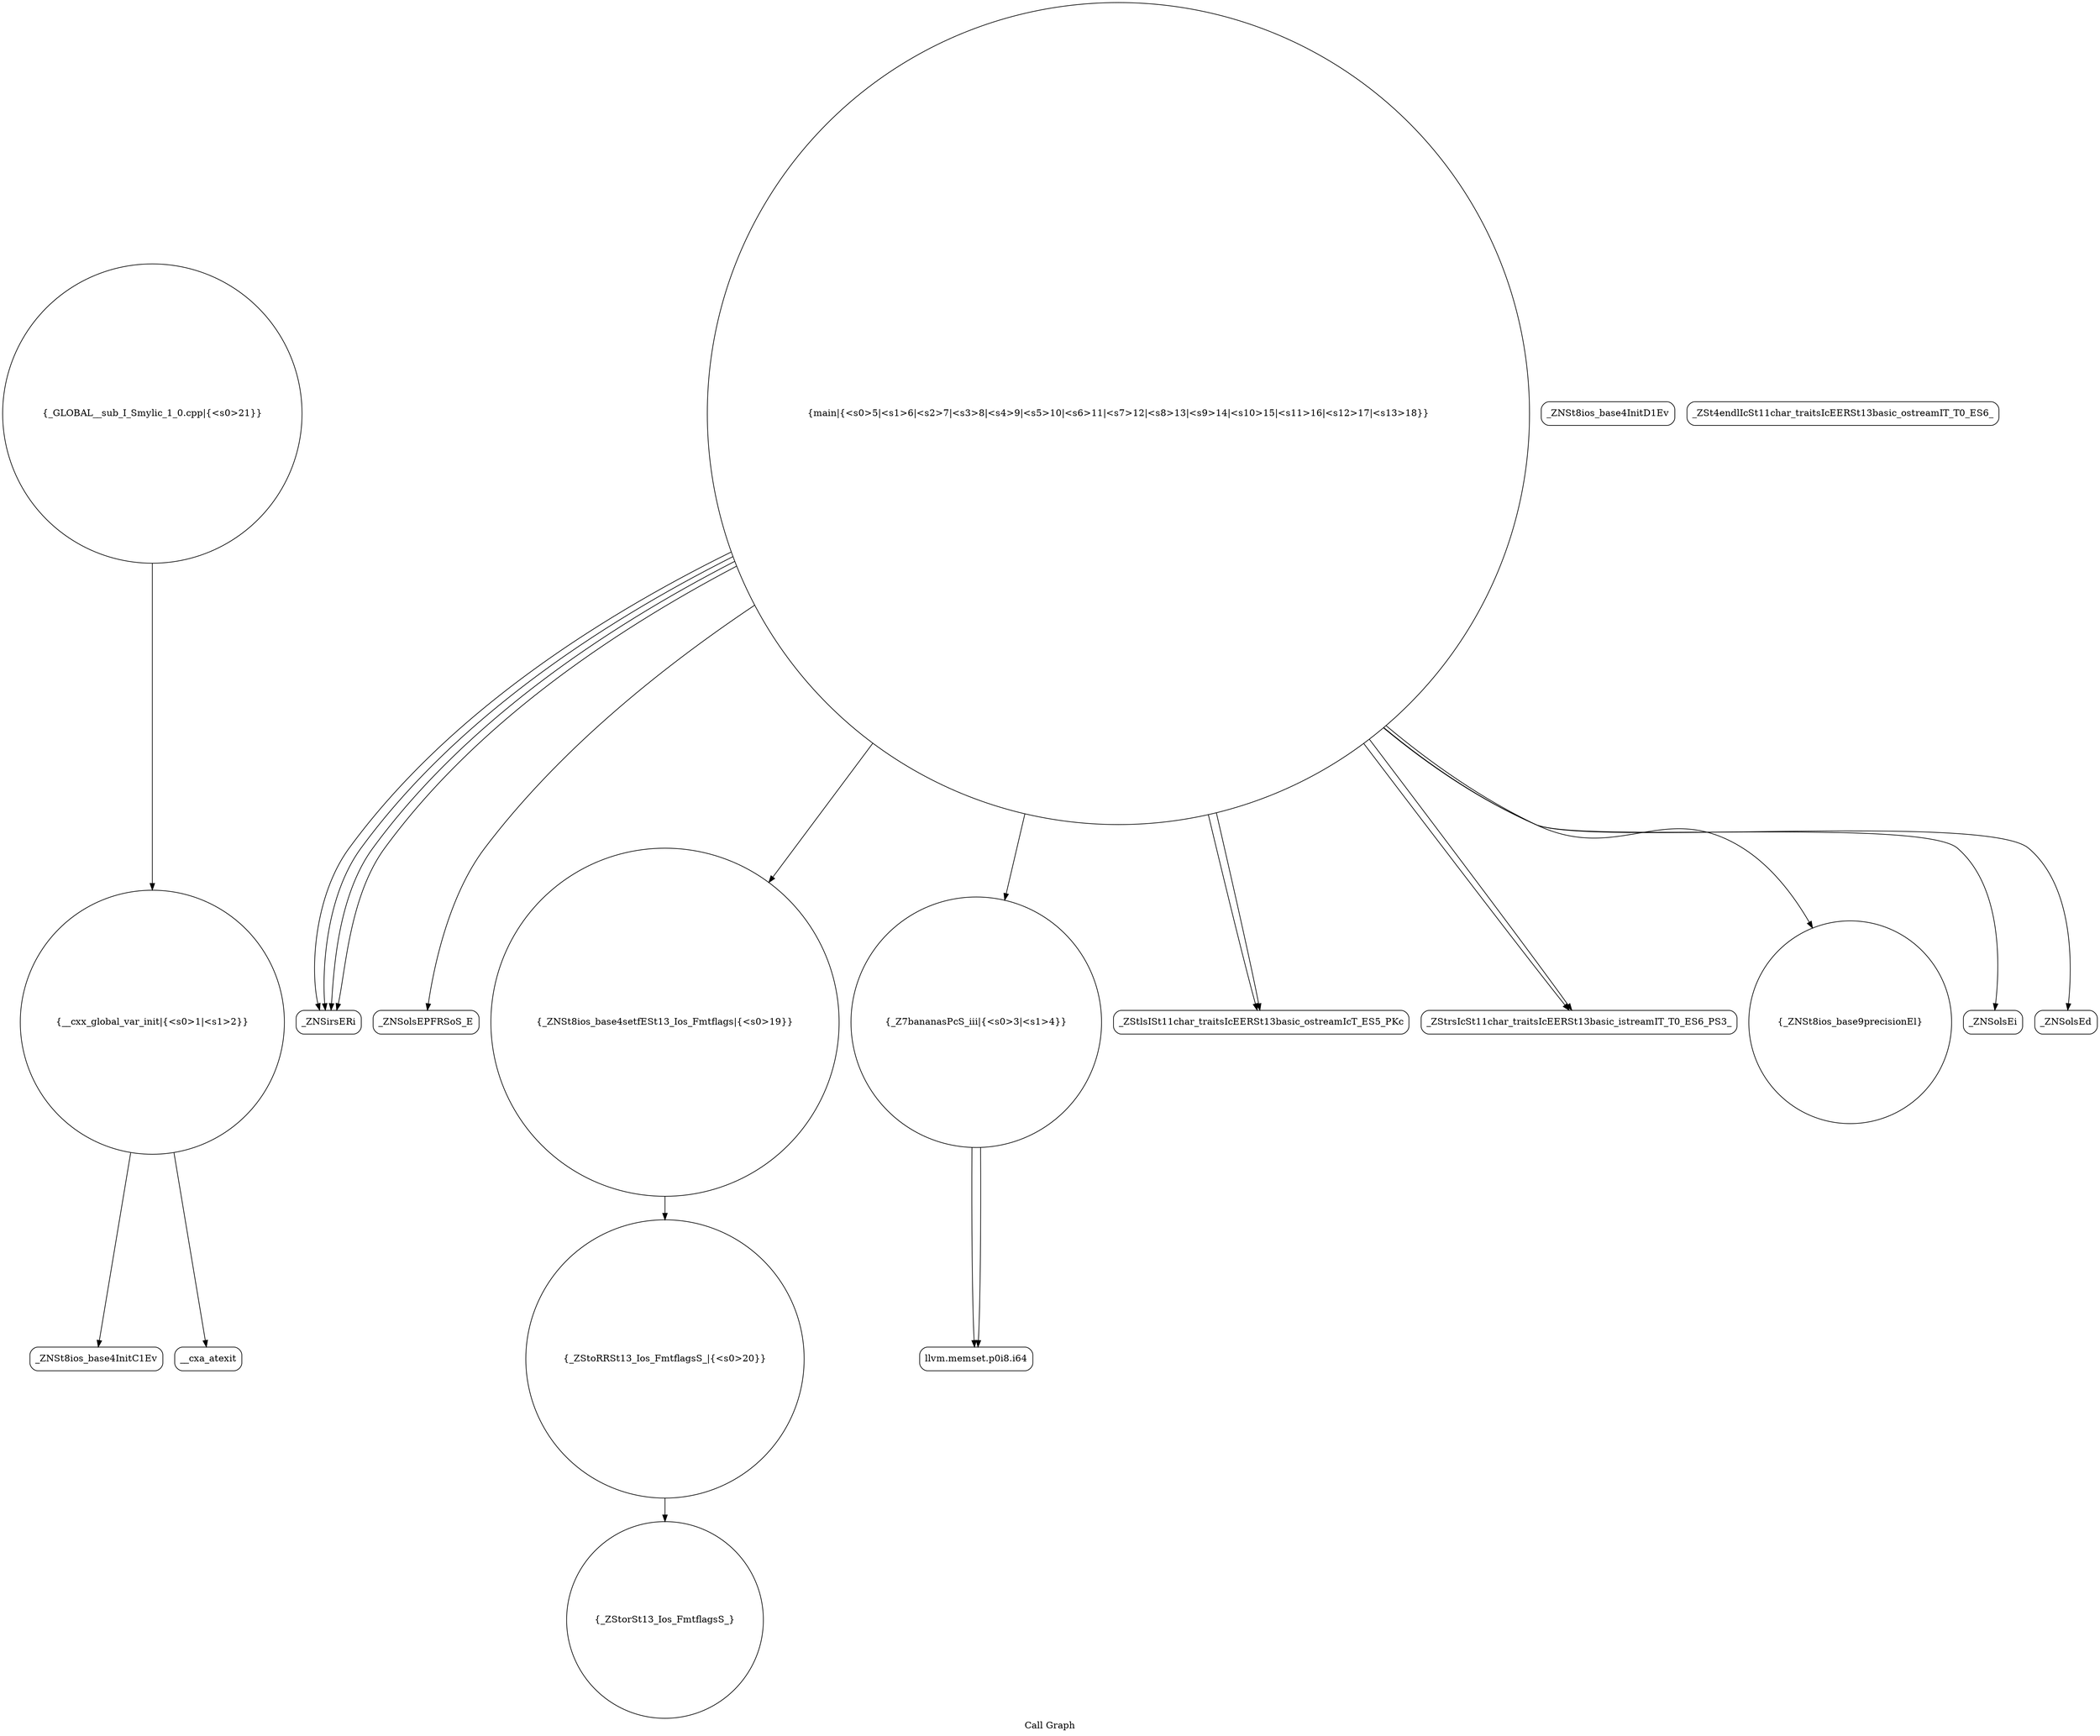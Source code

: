 digraph "Call Graph" {
	label="Call Graph";

	Node0x5615cf702160 [shape=record,shape=circle,label="{__cxx_global_var_init|{<s0>1|<s1>2}}"];
	Node0x5615cf702160:s0 -> Node0x5615cf7025f0[color=black];
	Node0x5615cf702160:s1 -> Node0x5615cf7026f0[color=black];
	Node0x5615cf7028f0 [shape=record,shape=Mrecord,label="{_ZNSirsERi}"];
	Node0x5615cf702c70 [shape=record,shape=Mrecord,label="{_ZNSolsEPFRSoS_E}"];
	Node0x5615cf702670 [shape=record,shape=Mrecord,label="{_ZNSt8ios_base4InitD1Ev}"];
	Node0x5615cf7029f0 [shape=record,shape=circle,label="{_ZNSt8ios_base4setfESt13_Ios_Fmtflags|{<s0>19}}"];
	Node0x5615cf7029f0:s0 -> Node0x5615cf702d70[color=black];
	Node0x5615cf702d70 [shape=record,shape=circle,label="{_ZStoRRSt13_Ios_FmtflagsS_|{<s0>20}}"];
	Node0x5615cf702d70:s0 -> Node0x5615cf702df0[color=black];
	Node0x5615cf702770 [shape=record,shape=circle,label="{_Z7bananasPcS_iii|{<s0>3|<s1>4}}"];
	Node0x5615cf702770:s0 -> Node0x5615cf7027f0[color=black];
	Node0x5615cf702770:s1 -> Node0x5615cf7027f0[color=black];
	Node0x5615cf702af0 [shape=record,shape=Mrecord,label="{_ZStlsISt11char_traitsIcEERSt13basic_ostreamIcT_ES5_PKc}"];
	Node0x5615cf702e70 [shape=record,shape=circle,label="{_GLOBAL__sub_I_Smylic_1_0.cpp|{<s0>21}}"];
	Node0x5615cf702e70:s0 -> Node0x5615cf702160[color=black];
	Node0x5615cf702870 [shape=record,shape=circle,label="{main|{<s0>5|<s1>6|<s2>7|<s3>8|<s4>9|<s5>10|<s6>11|<s7>12|<s8>13|<s9>14|<s10>15|<s11>16|<s12>17|<s13>18}}"];
	Node0x5615cf702870:s0 -> Node0x5615cf7028f0[color=black];
	Node0x5615cf702870:s1 -> Node0x5615cf7028f0[color=black];
	Node0x5615cf702870:s2 -> Node0x5615cf7028f0[color=black];
	Node0x5615cf702870:s3 -> Node0x5615cf7028f0[color=black];
	Node0x5615cf702870:s4 -> Node0x5615cf702970[color=black];
	Node0x5615cf702870:s5 -> Node0x5615cf702970[color=black];
	Node0x5615cf702870:s6 -> Node0x5615cf7029f0[color=black];
	Node0x5615cf702870:s7 -> Node0x5615cf702a70[color=black];
	Node0x5615cf702870:s8 -> Node0x5615cf702af0[color=black];
	Node0x5615cf702870:s9 -> Node0x5615cf702b70[color=black];
	Node0x5615cf702870:s10 -> Node0x5615cf702af0[color=black];
	Node0x5615cf702870:s11 -> Node0x5615cf702770[color=black];
	Node0x5615cf702870:s12 -> Node0x5615cf702bf0[color=black];
	Node0x5615cf702870:s13 -> Node0x5615cf702c70[color=black];
	Node0x5615cf702bf0 [shape=record,shape=Mrecord,label="{_ZNSolsEd}"];
	Node0x5615cf7025f0 [shape=record,shape=Mrecord,label="{_ZNSt8ios_base4InitC1Ev}"];
	Node0x5615cf702970 [shape=record,shape=Mrecord,label="{_ZStrsIcSt11char_traitsIcEERSt13basic_istreamIT_T0_ES6_PS3_}"];
	Node0x5615cf702cf0 [shape=record,shape=Mrecord,label="{_ZSt4endlIcSt11char_traitsIcEERSt13basic_ostreamIT_T0_ES6_}"];
	Node0x5615cf7026f0 [shape=record,shape=Mrecord,label="{__cxa_atexit}"];
	Node0x5615cf702a70 [shape=record,shape=circle,label="{_ZNSt8ios_base9precisionEl}"];
	Node0x5615cf702df0 [shape=record,shape=circle,label="{_ZStorSt13_Ios_FmtflagsS_}"];
	Node0x5615cf7027f0 [shape=record,shape=Mrecord,label="{llvm.memset.p0i8.i64}"];
	Node0x5615cf702b70 [shape=record,shape=Mrecord,label="{_ZNSolsEi}"];
}
